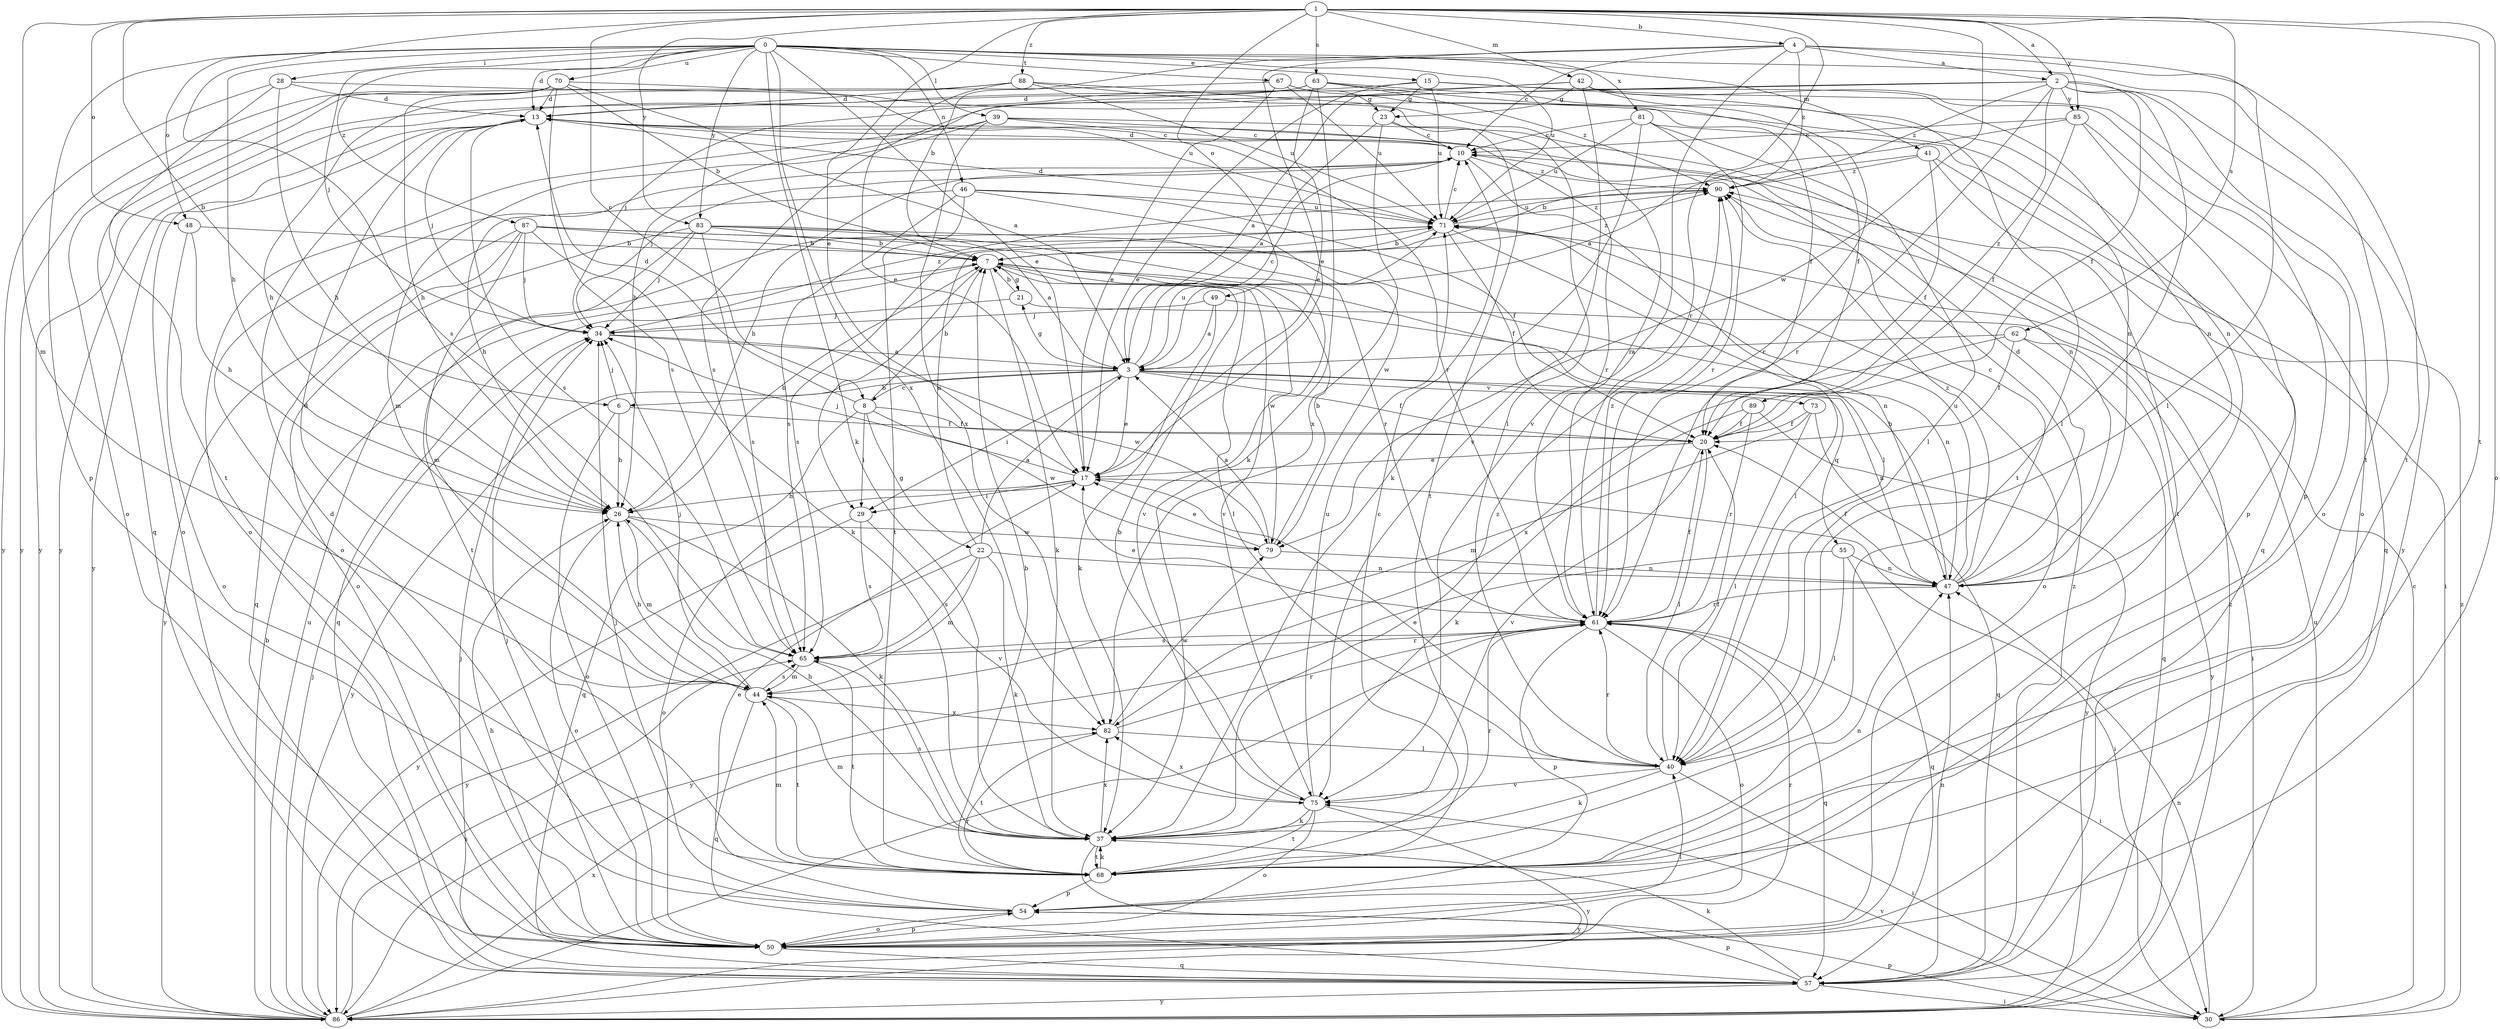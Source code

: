 strict digraph  {
0;
1;
2;
3;
4;
6;
7;
8;
10;
13;
15;
17;
20;
21;
22;
23;
26;
28;
29;
30;
34;
37;
39;
40;
41;
42;
44;
46;
47;
48;
49;
50;
54;
55;
57;
61;
62;
63;
65;
67;
68;
70;
71;
73;
75;
79;
81;
82;
83;
85;
86;
87;
88;
89;
90;
0 -> 13  [label=d];
0 -> 15  [label=e];
0 -> 17  [label=e];
0 -> 26  [label=h];
0 -> 28  [label=i];
0 -> 34  [label=j];
0 -> 37  [label=k];
0 -> 39  [label=l];
0 -> 41  [label=m];
0 -> 46  [label=n];
0 -> 48  [label=o];
0 -> 54  [label=p];
0 -> 67  [label=t];
0 -> 68  [label=t];
0 -> 70  [label=u];
0 -> 71  [label=u];
0 -> 81  [label=x];
0 -> 82  [label=x];
0 -> 83  [label=y];
0 -> 87  [label=z];
1 -> 2  [label=a];
1 -> 4  [label=b];
1 -> 6  [label=b];
1 -> 8  [label=c];
1 -> 17  [label=e];
1 -> 42  [label=m];
1 -> 44  [label=m];
1 -> 48  [label=o];
1 -> 49  [label=o];
1 -> 50  [label=o];
1 -> 61  [label=r];
1 -> 62  [label=s];
1 -> 63  [label=s];
1 -> 65  [label=s];
1 -> 68  [label=t];
1 -> 79  [label=w];
1 -> 83  [label=y];
1 -> 85  [label=y];
1 -> 88  [label=z];
2 -> 20  [label=f];
2 -> 26  [label=h];
2 -> 34  [label=j];
2 -> 40  [label=l];
2 -> 50  [label=o];
2 -> 61  [label=r];
2 -> 85  [label=y];
2 -> 86  [label=y];
2 -> 89  [label=z];
2 -> 90  [label=z];
3 -> 6  [label=b];
3 -> 8  [label=c];
3 -> 10  [label=c];
3 -> 17  [label=e];
3 -> 20  [label=f];
3 -> 21  [label=g];
3 -> 29  [label=i];
3 -> 47  [label=n];
3 -> 55  [label=q];
3 -> 71  [label=u];
3 -> 73  [label=v];
3 -> 86  [label=y];
4 -> 2  [label=a];
4 -> 7  [label=b];
4 -> 10  [label=c];
4 -> 17  [label=e];
4 -> 40  [label=l];
4 -> 68  [label=t];
4 -> 75  [label=v];
4 -> 90  [label=z];
6 -> 20  [label=f];
6 -> 26  [label=h];
6 -> 34  [label=j];
6 -> 50  [label=o];
7 -> 21  [label=g];
7 -> 29  [label=i];
7 -> 37  [label=k];
7 -> 40  [label=l];
7 -> 57  [label=q];
7 -> 79  [label=w];
7 -> 90  [label=z];
8 -> 7  [label=b];
8 -> 13  [label=d];
8 -> 20  [label=f];
8 -> 22  [label=g];
8 -> 29  [label=i];
8 -> 57  [label=q];
8 -> 79  [label=w];
10 -> 13  [label=d];
10 -> 26  [label=h];
10 -> 34  [label=j];
10 -> 40  [label=l];
10 -> 50  [label=o];
10 -> 90  [label=z];
13 -> 10  [label=c];
13 -> 34  [label=j];
13 -> 50  [label=o];
13 -> 61  [label=r];
13 -> 65  [label=s];
13 -> 86  [label=y];
15 -> 17  [label=e];
15 -> 23  [label=g];
15 -> 47  [label=n];
15 -> 68  [label=t];
15 -> 71  [label=u];
15 -> 86  [label=y];
17 -> 26  [label=h];
17 -> 29  [label=i];
17 -> 30  [label=i];
17 -> 34  [label=j];
17 -> 50  [label=o];
20 -> 17  [label=e];
20 -> 40  [label=l];
20 -> 75  [label=v];
21 -> 7  [label=b];
21 -> 30  [label=i];
21 -> 34  [label=j];
22 -> 3  [label=a];
22 -> 37  [label=k];
22 -> 44  [label=m];
22 -> 47  [label=n];
22 -> 65  [label=s];
22 -> 71  [label=u];
22 -> 86  [label=y];
23 -> 3  [label=a];
23 -> 10  [label=c];
23 -> 68  [label=t];
23 -> 82  [label=x];
26 -> 7  [label=b];
26 -> 37  [label=k];
26 -> 44  [label=m];
26 -> 50  [label=o];
26 -> 79  [label=w];
28 -> 13  [label=d];
28 -> 26  [label=h];
28 -> 68  [label=t];
28 -> 71  [label=u];
28 -> 86  [label=y];
29 -> 65  [label=s];
29 -> 75  [label=v];
29 -> 86  [label=y];
30 -> 10  [label=c];
30 -> 47  [label=n];
30 -> 54  [label=p];
30 -> 71  [label=u];
30 -> 75  [label=v];
30 -> 90  [label=z];
34 -> 3  [label=a];
34 -> 79  [label=w];
34 -> 90  [label=z];
37 -> 26  [label=h];
37 -> 44  [label=m];
37 -> 61  [label=r];
37 -> 65  [label=s];
37 -> 68  [label=t];
37 -> 82  [label=x];
37 -> 86  [label=y];
37 -> 90  [label=z];
39 -> 10  [label=c];
39 -> 44  [label=m];
39 -> 47  [label=n];
39 -> 50  [label=o];
39 -> 61  [label=r];
39 -> 82  [label=x];
40 -> 17  [label=e];
40 -> 20  [label=f];
40 -> 30  [label=i];
40 -> 37  [label=k];
40 -> 61  [label=r];
40 -> 75  [label=v];
41 -> 7  [label=b];
41 -> 20  [label=f];
41 -> 30  [label=i];
41 -> 68  [label=t];
41 -> 90  [label=z];
42 -> 3  [label=a];
42 -> 23  [label=g];
42 -> 50  [label=o];
42 -> 54  [label=p];
42 -> 61  [label=r];
42 -> 75  [label=v];
42 -> 86  [label=y];
44 -> 13  [label=d];
44 -> 26  [label=h];
44 -> 34  [label=j];
44 -> 57  [label=q];
44 -> 65  [label=s];
44 -> 68  [label=t];
44 -> 82  [label=x];
46 -> 20  [label=f];
46 -> 26  [label=h];
46 -> 65  [label=s];
46 -> 68  [label=t];
46 -> 71  [label=u];
46 -> 79  [label=w];
47 -> 7  [label=b];
47 -> 10  [label=c];
47 -> 13  [label=d];
47 -> 20  [label=f];
47 -> 61  [label=r];
47 -> 71  [label=u];
47 -> 90  [label=z];
48 -> 7  [label=b];
48 -> 26  [label=h];
48 -> 50  [label=o];
49 -> 3  [label=a];
49 -> 34  [label=j];
49 -> 37  [label=k];
49 -> 47  [label=n];
50 -> 26  [label=h];
50 -> 34  [label=j];
50 -> 40  [label=l];
50 -> 54  [label=p];
50 -> 57  [label=q];
50 -> 61  [label=r];
54 -> 13  [label=d];
54 -> 17  [label=e];
54 -> 34  [label=j];
54 -> 50  [label=o];
55 -> 40  [label=l];
55 -> 47  [label=n];
55 -> 57  [label=q];
55 -> 86  [label=y];
57 -> 30  [label=i];
57 -> 34  [label=j];
57 -> 37  [label=k];
57 -> 47  [label=n];
57 -> 54  [label=p];
57 -> 86  [label=y];
57 -> 90  [label=z];
61 -> 17  [label=e];
61 -> 20  [label=f];
61 -> 30  [label=i];
61 -> 50  [label=o];
61 -> 54  [label=p];
61 -> 57  [label=q];
61 -> 65  [label=s];
61 -> 90  [label=z];
62 -> 3  [label=a];
62 -> 20  [label=f];
62 -> 57  [label=q];
62 -> 82  [label=x];
62 -> 86  [label=y];
63 -> 13  [label=d];
63 -> 17  [label=e];
63 -> 20  [label=f];
63 -> 37  [label=k];
63 -> 47  [label=n];
63 -> 65  [label=s];
63 -> 90  [label=z];
65 -> 44  [label=m];
65 -> 61  [label=r];
65 -> 68  [label=t];
67 -> 17  [label=e];
67 -> 20  [label=f];
67 -> 23  [label=g];
67 -> 57  [label=q];
67 -> 71  [label=u];
68 -> 7  [label=b];
68 -> 10  [label=c];
68 -> 37  [label=k];
68 -> 44  [label=m];
68 -> 47  [label=n];
68 -> 54  [label=p];
70 -> 3  [label=a];
70 -> 7  [label=b];
70 -> 13  [label=d];
70 -> 26  [label=h];
70 -> 47  [label=n];
70 -> 50  [label=o];
70 -> 65  [label=s];
70 -> 86  [label=y];
71 -> 7  [label=b];
71 -> 10  [label=c];
71 -> 13  [label=d];
71 -> 20  [label=f];
71 -> 40  [label=l];
71 -> 50  [label=o];
71 -> 65  [label=s];
71 -> 90  [label=z];
73 -> 20  [label=f];
73 -> 40  [label=l];
73 -> 44  [label=m];
73 -> 57  [label=q];
75 -> 7  [label=b];
75 -> 37  [label=k];
75 -> 50  [label=o];
75 -> 68  [label=t];
75 -> 71  [label=u];
75 -> 82  [label=x];
75 -> 86  [label=y];
79 -> 3  [label=a];
79 -> 7  [label=b];
79 -> 17  [label=e];
79 -> 47  [label=n];
81 -> 10  [label=c];
81 -> 37  [label=k];
81 -> 40  [label=l];
81 -> 57  [label=q];
81 -> 61  [label=r];
81 -> 71  [label=u];
82 -> 40  [label=l];
82 -> 61  [label=r];
82 -> 68  [label=t];
82 -> 79  [label=w];
83 -> 3  [label=a];
83 -> 7  [label=b];
83 -> 34  [label=j];
83 -> 50  [label=o];
83 -> 61  [label=r];
83 -> 65  [label=s];
83 -> 68  [label=t];
83 -> 75  [label=v];
85 -> 3  [label=a];
85 -> 10  [label=c];
85 -> 20  [label=f];
85 -> 54  [label=p];
85 -> 57  [label=q];
86 -> 7  [label=b];
86 -> 34  [label=j];
86 -> 61  [label=r];
86 -> 65  [label=s];
86 -> 71  [label=u];
86 -> 82  [label=x];
86 -> 90  [label=z];
87 -> 7  [label=b];
87 -> 34  [label=j];
87 -> 37  [label=k];
87 -> 44  [label=m];
87 -> 47  [label=n];
87 -> 57  [label=q];
87 -> 75  [label=v];
87 -> 86  [label=y];
88 -> 13  [label=d];
88 -> 17  [label=e];
88 -> 26  [label=h];
88 -> 40  [label=l];
88 -> 61  [label=r];
88 -> 71  [label=u];
89 -> 20  [label=f];
89 -> 37  [label=k];
89 -> 61  [label=r];
89 -> 86  [label=y];
90 -> 71  [label=u];
}
